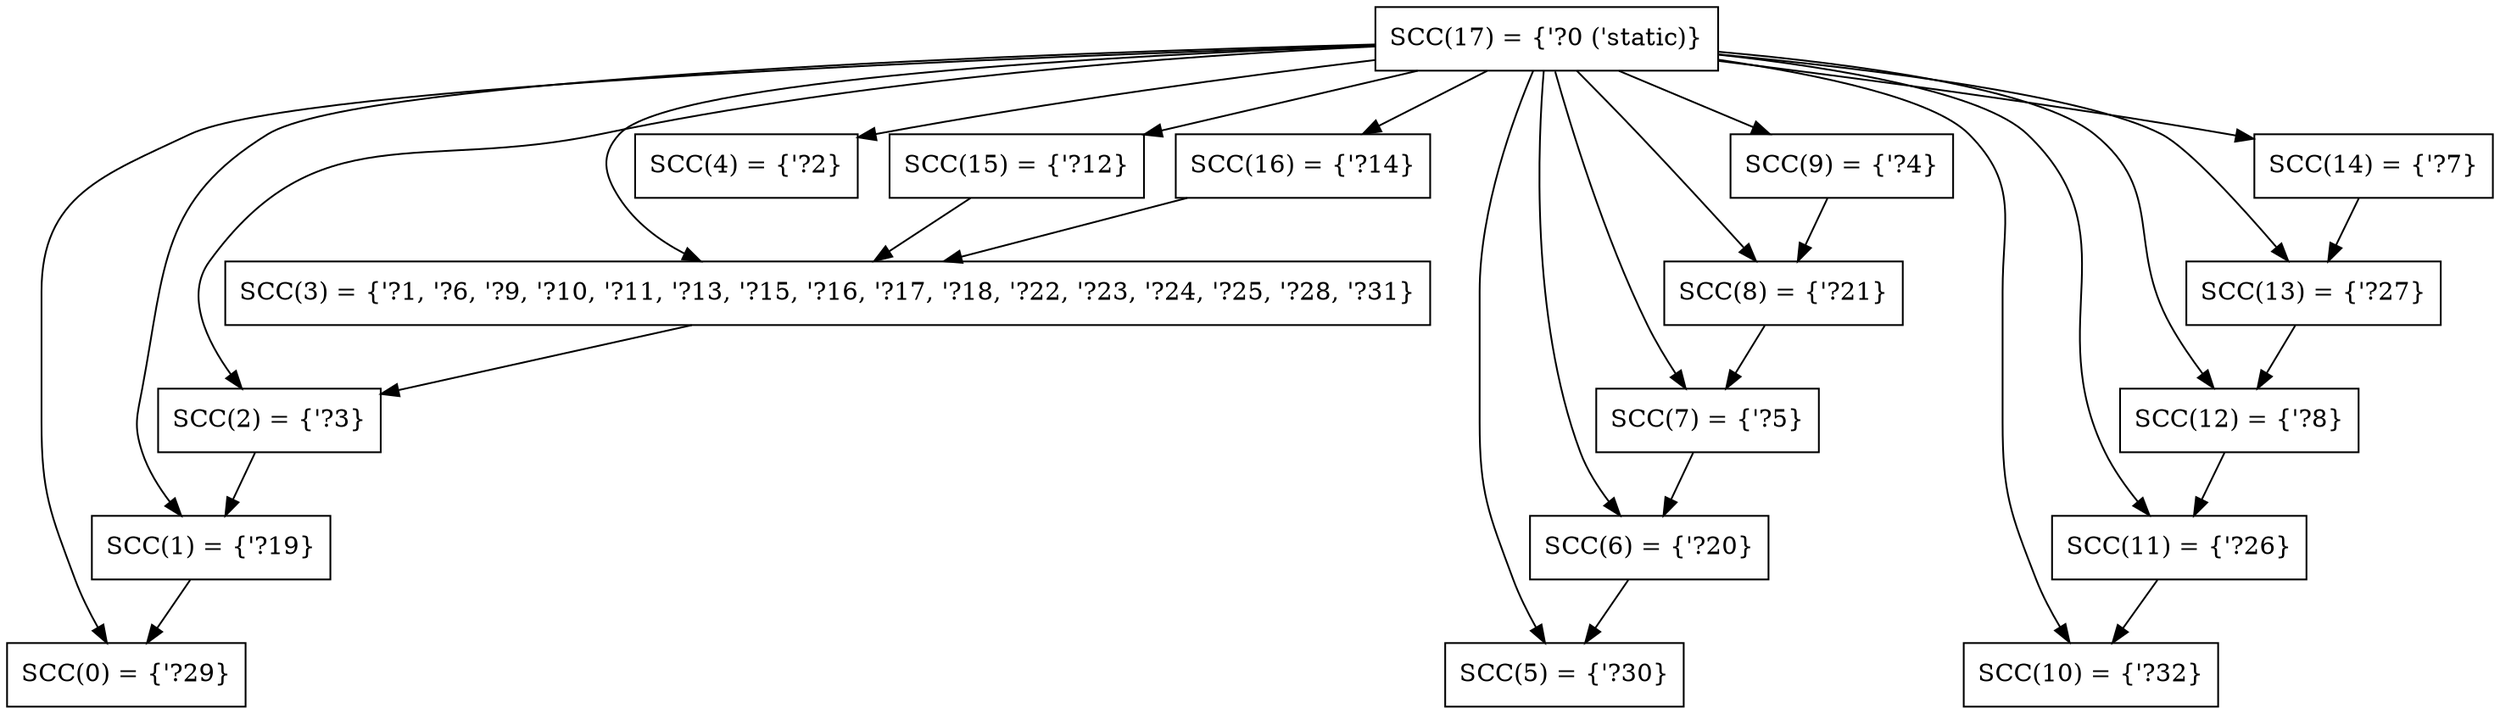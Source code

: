 digraph RegionInferenceContext {
    r0[label="SCC(0) = {\'?29}"][shape="box"];
    r1[label="SCC(1) = {\'?19}"][shape="box"];
    r2[label="SCC(2) = {\'?3}"][shape="box"];
    r3[label="SCC(3) = {\'?1, \'?6, \'?9, \'?10, \'?11, \'?13, \'?15, \'?16, \'?17, \'?18, \'?22, \'?23, \'?24, \'?25, \'?28, \'?31}"][shape="box"];
    r4[label="SCC(4) = {\'?2}"][shape="box"];
    r5[label="SCC(5) = {\'?30}"][shape="box"];
    r6[label="SCC(6) = {\'?20}"][shape="box"];
    r7[label="SCC(7) = {\'?5}"][shape="box"];
    r8[label="SCC(8) = {\'?21}"][shape="box"];
    r9[label="SCC(9) = {\'?4}"][shape="box"];
    r10[label="SCC(10) = {\'?32}"][shape="box"];
    r11[label="SCC(11) = {\'?26}"][shape="box"];
    r12[label="SCC(12) = {\'?8}"][shape="box"];
    r13[label="SCC(13) = {\'?27}"][shape="box"];
    r14[label="SCC(14) = {\'?7}"][shape="box"];
    r15[label="SCC(15) = {\'?12}"][shape="box"];
    r16[label="SCC(16) = {\'?14}"][shape="box"];
    r17[label="SCC(17) = {\'?0 (\'static)}"][shape="box"];
    r1 -> r0[label=""];
    r2 -> r1[label=""];
    r3 -> r2[label=""];
    r6 -> r5[label=""];
    r7 -> r6[label=""];
    r8 -> r7[label=""];
    r9 -> r8[label=""];
    r11 -> r10[label=""];
    r12 -> r11[label=""];
    r13 -> r12[label=""];
    r14 -> r13[label=""];
    r15 -> r3[label=""];
    r16 -> r3[label=""];
    r17 -> r3[label=""];
    r17 -> r4[label=""];
    r17 -> r2[label=""];
    r17 -> r9[label=""];
    r17 -> r7[label=""];
    r17 -> r14[label=""];
    r17 -> r12[label=""];
    r17 -> r15[label=""];
    r17 -> r16[label=""];
    r17 -> r1[label=""];
    r17 -> r6[label=""];
    r17 -> r8[label=""];
    r17 -> r11[label=""];
    r17 -> r13[label=""];
    r17 -> r0[label=""];
    r17 -> r5[label=""];
    r17 -> r10[label=""];
}
